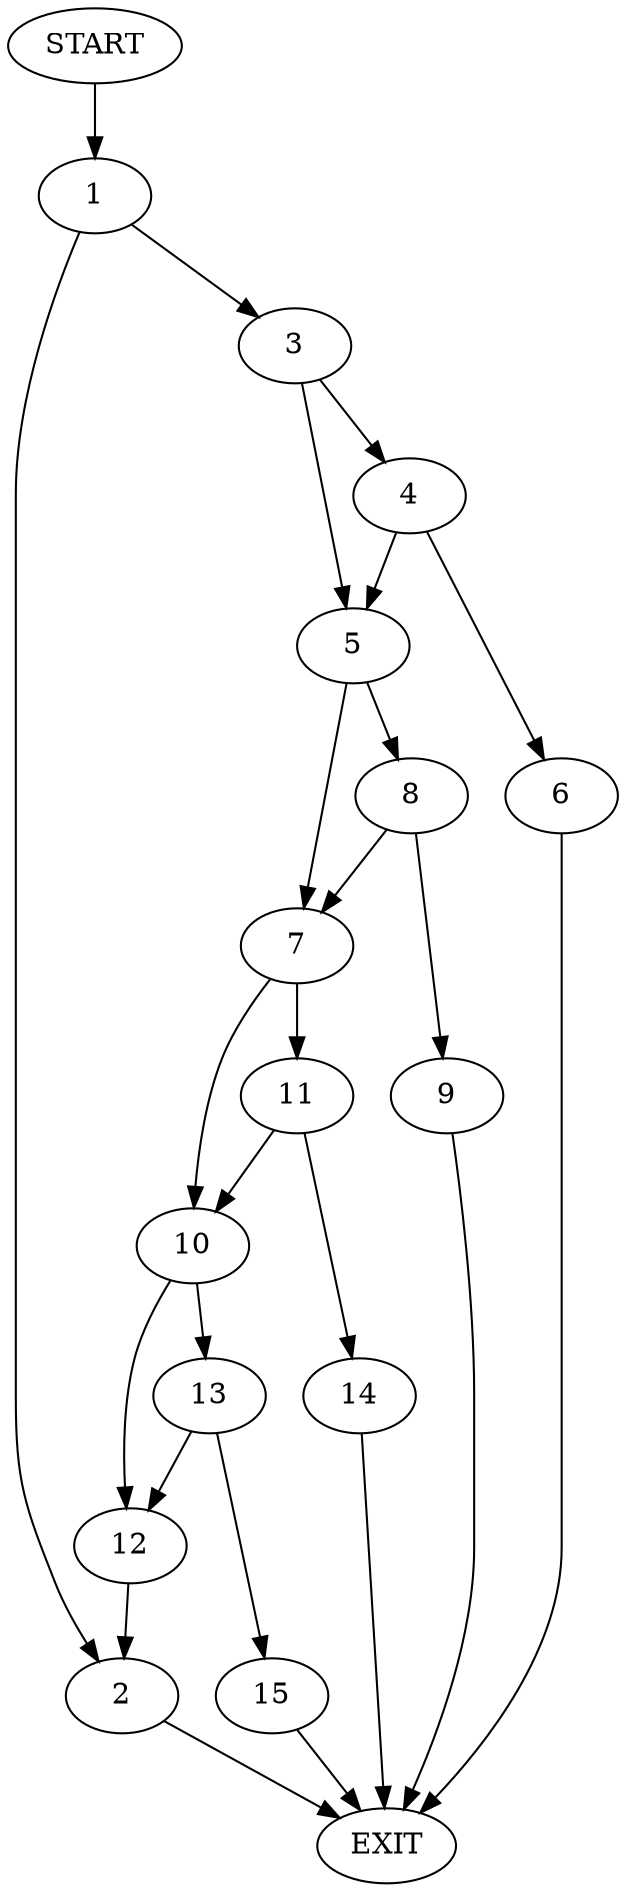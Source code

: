digraph {
0 [label="START"]
16 [label="EXIT"]
0 -> 1
1 -> 2
1 -> 3
3 -> 4
3 -> 5
2 -> 16
4 -> 6
4 -> 5
5 -> 7
5 -> 8
6 -> 16
8 -> 9
8 -> 7
7 -> 10
7 -> 11
9 -> 16
10 -> 12
10 -> 13
11 -> 10
11 -> 14
14 -> 16
13 -> 12
13 -> 15
12 -> 2
15 -> 16
}
